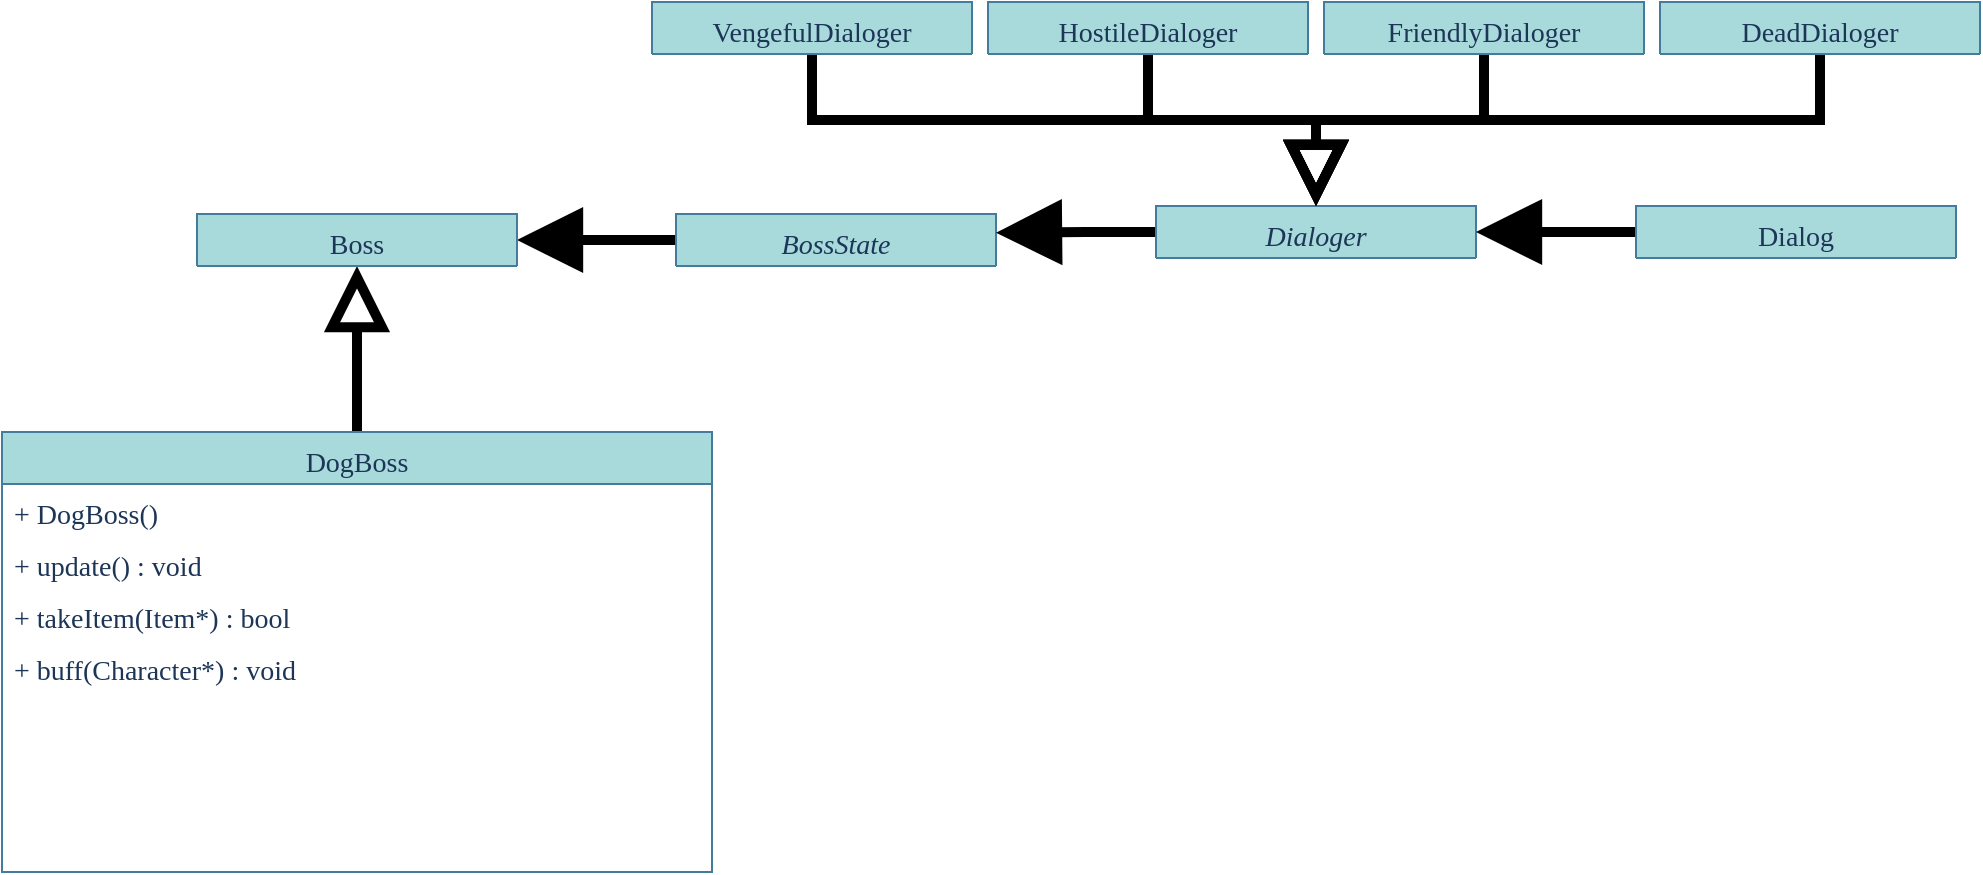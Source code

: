 <mxfile compressed="false" version="15.8.7" type="device">
  <diagram id="C5RBs43oDa-KdzZeNtuy" name="Page-1">
    <mxGraphModel dx="969" dy="746" grid="0" gridSize="10" guides="1" tooltips="1" connect="1" arrows="1" fold="1" page="0" pageScale="1" pageWidth="827" pageHeight="1169" background="none" math="0" shadow="0">
      <root>
        <mxCell id="WIyWlLk6GJQsqaUBKTNV-0" />
        <mxCell id="WIyWlLk6GJQsqaUBKTNV-1" parent="WIyWlLk6GJQsqaUBKTNV-0" />
        <mxCell id="-YjCPfjcMzY9ik9XaDa3-24" style="edgeStyle=orthogonalEdgeStyle;rounded=0;orthogonalLoop=1;jettySize=auto;html=1;exitX=0.5;exitY=0;exitDx=0;exitDy=0;entryX=0.5;entryY=1;entryDx=0;entryDy=0;endArrow=block;endFill=0;endSize=20;strokeWidth=5;" parent="WIyWlLk6GJQsqaUBKTNV-1" source="kBmjaqHGRVyOtR2lZKoP-0" target="-YjCPfjcMzY9ik9XaDa3-8" edge="1">
          <mxGeometry relative="1" as="geometry" />
        </mxCell>
        <mxCell id="kBmjaqHGRVyOtR2lZKoP-0" value="DogBoss" style="swimlane;fontStyle=0;align=center;verticalAlign=top;childLayout=stackLayout;horizontal=1;startSize=26;horizontalStack=0;resizeParent=1;resizeLast=0;collapsible=1;marginBottom=0;rounded=0;shadow=0;strokeWidth=1;fontSize=14;fontFamily=Fira Code;fillColor=#A8DADC;strokeColor=#457B9D;fontColor=#1D3557;" parent="WIyWlLk6GJQsqaUBKTNV-1" vertex="1">
          <mxGeometry x="-206" y="-123" width="355" height="220" as="geometry">
            <mxRectangle x="230" y="140" width="160" height="26" as="alternateBounds" />
          </mxGeometry>
        </mxCell>
        <mxCell id="kBmjaqHGRVyOtR2lZKoP-5" value="+ DogBoss()" style="text;align=left;verticalAlign=top;spacingLeft=4;spacingRight=4;overflow=hidden;rotatable=0;points=[[0,0.5],[1,0.5]];portConstraint=eastwest;fontSize=14;fontFamily=Fira Code;fontColor=#1D3557;" parent="kBmjaqHGRVyOtR2lZKoP-0" vertex="1">
          <mxGeometry y="26" width="355" height="26" as="geometry" />
        </mxCell>
        <mxCell id="lcFVytrIn0AduloStv7e-2" value="+ update() : void" style="text;align=left;verticalAlign=top;spacingLeft=4;spacingRight=4;overflow=hidden;rotatable=0;points=[[0,0.5],[1,0.5]];portConstraint=eastwest;fontSize=14;fontFamily=Fira Code;fontColor=#1D3557;fontStyle=0;" parent="kBmjaqHGRVyOtR2lZKoP-0" vertex="1">
          <mxGeometry y="52" width="355" height="26" as="geometry" />
        </mxCell>
        <mxCell id="lcFVytrIn0AduloStv7e-4" value="+ takeItem(Item*) : bool" style="text;align=left;verticalAlign=top;spacingLeft=4;spacingRight=4;overflow=hidden;rotatable=0;points=[[0,0.5],[1,0.5]];portConstraint=eastwest;fontSize=14;fontFamily=Fira Code;fontColor=#1D3557;fontStyle=0;" parent="kBmjaqHGRVyOtR2lZKoP-0" vertex="1">
          <mxGeometry y="78" width="355" height="26" as="geometry" />
        </mxCell>
        <mxCell id="lcFVytrIn0AduloStv7e-3" value="+ buff(Character*) : void" style="text;align=left;verticalAlign=top;spacingLeft=4;spacingRight=4;overflow=hidden;rotatable=0;points=[[0,0.5],[1,0.5]];portConstraint=eastwest;fontSize=14;fontFamily=Fira Code;fontColor=#1D3557;fontStyle=0;" parent="kBmjaqHGRVyOtR2lZKoP-0" vertex="1">
          <mxGeometry y="104" width="355" height="26" as="geometry" />
        </mxCell>
        <mxCell id="kBmjaqHGRVyOtR2lZKoP-42" value="" style="endArrow=block;endFill=1;endSize=20;html=1;rounded=0;edgeStyle=orthogonalEdgeStyle;strokeWidth=5;exitX=0;exitY=0.5;exitDx=0;exitDy=0;entryX=1;entryY=0.5;entryDx=0;entryDy=0;" parent="WIyWlLk6GJQsqaUBKTNV-1" source="kBmjaqHGRVyOtR2lZKoP-15" target="-YjCPfjcMzY9ik9XaDa3-8" edge="1">
          <mxGeometry width="160" relative="1" as="geometry">
            <mxPoint x="511" y="-386.59" as="sourcePoint" />
            <mxPoint x="146" y="-533" as="targetPoint" />
          </mxGeometry>
        </mxCell>
        <mxCell id="kBmjaqHGRVyOtR2lZKoP-15" value="BossState" style="swimlane;fontStyle=2;align=center;verticalAlign=top;childLayout=stackLayout;horizontal=1;startSize=26;horizontalStack=0;resizeParent=1;resizeLast=0;collapsible=1;marginBottom=0;rounded=0;shadow=0;strokeWidth=1;fontSize=14;fontFamily=Fira Code;fillColor=#A8DADC;strokeColor=#457B9D;fontColor=#1D3557;" parent="WIyWlLk6GJQsqaUBKTNV-1" vertex="1" collapsed="1">
          <mxGeometry x="131" y="-232" width="160" height="26" as="geometry">
            <mxRectangle x="757" y="-632" width="448" height="400" as="alternateBounds" />
          </mxGeometry>
        </mxCell>
        <mxCell id="lcFVytrIn0AduloStv7e-6" value="+ Type : enum = {Hostile, Vengeful, Friendly, Dead}" style="text;align=left;verticalAlign=top;spacingLeft=4;spacingRight=4;overflow=hidden;rotatable=0;points=[[0,0.5],[1,0.5]];portConstraint=eastwest;fontSize=14;fontFamily=Fira Code;fontColor=#1D3557;" parent="kBmjaqHGRVyOtR2lZKoP-15" vertex="1">
          <mxGeometry y="26" width="160" height="26" as="geometry" />
        </mxCell>
        <mxCell id="lcFVytrIn0AduloStv7e-8" value="# dialoger : Dialoger*" style="text;align=left;verticalAlign=top;spacingLeft=4;spacingRight=4;overflow=hidden;rotatable=0;points=[[0,0.5],[1,0.5]];portConstraint=eastwest;fontSize=14;fontFamily=Fira Code;fontColor=#1D3557;" parent="kBmjaqHGRVyOtR2lZKoP-15" vertex="1">
          <mxGeometry y="52" width="160" height="26" as="geometry" />
        </mxCell>
        <mxCell id="lcFVytrIn0AduloStv7e-9" value="# dialog : Dialog*" style="text;align=left;verticalAlign=top;spacingLeft=4;spacingRight=4;overflow=hidden;rotatable=0;points=[[0,0.5],[1,0.5]];portConstraint=eastwest;fontSize=14;fontFamily=Fira Code;fontColor=#1D3557;" parent="kBmjaqHGRVyOtR2lZKoP-15" vertex="1">
          <mxGeometry y="78" width="160" height="26" as="geometry" />
        </mxCell>
        <mxCell id="lcFVytrIn0AduloStv7e-5" value="" style="line;html=1;strokeWidth=1;align=left;verticalAlign=middle;spacingTop=-1;spacingLeft=3;spacingRight=3;rotatable=0;labelPosition=right;points=[];portConstraint=eastwest;fontSize=14;fontFamily=Fira Code;labelBackgroundColor=#F1FAEE;fillColor=#A8DADC;strokeColor=#457B9D;fontColor=#1D3557;" parent="kBmjaqHGRVyOtR2lZKoP-15" vertex="1">
          <mxGeometry y="104" width="160" height="8" as="geometry" />
        </mxCell>
        <mxCell id="kBmjaqHGRVyOtR2lZKoP-16" value="+ BossState(Type)" style="text;align=left;verticalAlign=top;spacingLeft=4;spacingRight=4;overflow=hidden;rotatable=0;points=[[0,0.5],[1,0.5]];portConstraint=eastwest;fontSize=14;fontFamily=Fira Code;fontColor=#1D3557;" parent="kBmjaqHGRVyOtR2lZKoP-15" vertex="1">
          <mxGeometry y="112" width="160" height="26" as="geometry" />
        </mxCell>
        <mxCell id="kBmjaqHGRVyOtR2lZKoP-17" value="+ ~BossState()" style="text;align=left;verticalAlign=top;spacingLeft=4;spacingRight=4;overflow=hidden;rotatable=0;points=[[0,0.5],[1,0.5]];portConstraint=eastwest;fontSize=14;fontFamily=Fira Code;fontColor=#1D3557;fontStyle=2" parent="kBmjaqHGRVyOtR2lZKoP-15" vertex="1">
          <mxGeometry y="138" width="160" height="26" as="geometry" />
        </mxCell>
        <mxCell id="kBmjaqHGRVyOtR2lZKoP-19" value="+ attack(Character*) : bool" style="text;align=left;verticalAlign=top;spacingLeft=4;spacingRight=4;overflow=hidden;rotatable=0;points=[[0,0.5],[1,0.5]];portConstraint=eastwest;fontSize=14;fontFamily=Fira Code;fontColor=#1D3557;fontStyle=2" parent="kBmjaqHGRVyOtR2lZKoP-15" vertex="1">
          <mxGeometry y="164" width="160" height="26" as="geometry" />
        </mxCell>
        <mxCell id="U8TSZ5BFKTzv4JTzCLFV-6" value="+ transmogrify(Character*) : void" style="text;align=left;verticalAlign=top;spacingLeft=4;spacingRight=4;overflow=hidden;rotatable=0;points=[[0,0.5],[1,0.5]];portConstraint=eastwest;fontSize=14;fontFamily=Fira Code;fontColor=#1D3557;fontStyle=2" parent="kBmjaqHGRVyOtR2lZKoP-15" vertex="1">
          <mxGeometry y="190" width="160" height="26" as="geometry" />
        </mxCell>
        <mxCell id="-YjCPfjcMzY9ik9XaDa3-0" value="+ takeItem(Item*) : bool" style="text;align=left;verticalAlign=top;spacingLeft=4;spacingRight=4;overflow=hidden;rotatable=0;points=[[0,0.5],[1,0.5]];portConstraint=eastwest;fontSize=14;fontFamily=Fira Code;fontColor=#1D3557;fontStyle=2" parent="kBmjaqHGRVyOtR2lZKoP-15" vertex="1">
          <mxGeometry y="216" width="160" height="26" as="geometry" />
        </mxCell>
        <mxCell id="kBmjaqHGRVyOtR2lZKoP-18" value="+ response() : void" style="text;align=left;verticalAlign=top;spacingLeft=4;spacingRight=4;overflow=hidden;rotatable=0;points=[[0,0.5],[1,0.5]];portConstraint=eastwest;fontSize=14;fontFamily=Fira Code;fontColor=#1D3557;fontStyle=2" parent="kBmjaqHGRVyOtR2lZKoP-15" vertex="1">
          <mxGeometry y="242" width="160" height="26" as="geometry" />
        </mxCell>
        <mxCell id="kBmjaqHGRVyOtR2lZKoP-20" value="+ getDescription() : void" style="text;align=left;verticalAlign=top;spacingLeft=4;spacingRight=4;overflow=hidden;rotatable=0;points=[[0,0.5],[1,0.5]];portConstraint=eastwest;fontSize=14;fontFamily=Fira Code;fontColor=#1D3557;fontStyle=2" parent="kBmjaqHGRVyOtR2lZKoP-15" vertex="1">
          <mxGeometry y="268" width="160" height="26" as="geometry" />
        </mxCell>
        <mxCell id="lcFVytrIn0AduloStv7e-7" value="+ printState() : void" style="text;align=left;verticalAlign=top;spacingLeft=4;spacingRight=4;overflow=hidden;rotatable=0;points=[[0,0.5],[1,0.5]];portConstraint=eastwest;fontSize=14;fontFamily=Fira Code;fontColor=#1D3557;fontStyle=2" parent="kBmjaqHGRVyOtR2lZKoP-15" vertex="1">
          <mxGeometry y="294" width="160" height="26" as="geometry" />
        </mxCell>
        <mxCell id="-YjCPfjcMzY9ik9XaDa3-8" value="Boss" style="swimlane;fontStyle=0;align=center;verticalAlign=top;childLayout=stackLayout;horizontal=1;startSize=26;horizontalStack=0;resizeParent=1;resizeLast=0;collapsible=1;marginBottom=0;shadow=0;strokeWidth=1;fontSize=14;fontFamily=Fira Code;fillColor=#A8DADC;strokeColor=#457B9D;fontColor=#1D3557;" parent="WIyWlLk6GJQsqaUBKTNV-1" vertex="1" collapsed="1">
          <mxGeometry x="-108.5" y="-232" width="160" height="26" as="geometry">
            <mxRectangle x="-206" y="-632" width="355" height="433" as="alternateBounds" />
          </mxGeometry>
        </mxCell>
        <mxCell id="-YjCPfjcMzY9ik9XaDa3-9" value="- state : BossState*" style="text;align=left;verticalAlign=top;spacingLeft=4;spacingRight=4;overflow=hidden;rotatable=0;points=[[0,0.5],[1,0.5]];portConstraint=eastwest;fontSize=14;fontFamily=Fira Code;fontColor=#1D3557;" parent="-YjCPfjcMzY9ik9XaDa3-8" vertex="1">
          <mxGeometry y="26" width="160" height="26" as="geometry" />
        </mxCell>
        <mxCell id="-YjCPfjcMzY9ik9XaDa3-11" value="" style="line;html=1;strokeWidth=1;align=left;verticalAlign=middle;spacingTop=-1;spacingLeft=3;spacingRight=3;rotatable=0;labelPosition=right;points=[];portConstraint=eastwest;fontSize=14;fontFamily=Fira Code;labelBackgroundColor=#F1FAEE;fillColor=#A8DADC;strokeColor=#457B9D;fontColor=#1D3557;" parent="-YjCPfjcMzY9ik9XaDa3-8" vertex="1">
          <mxGeometry y="52" width="160" height="8" as="geometry" />
        </mxCell>
        <mxCell id="-YjCPfjcMzY9ik9XaDa3-12" value="+ Boss()" style="text;align=left;verticalAlign=top;spacingLeft=4;spacingRight=4;overflow=hidden;rotatable=0;points=[[0,0.5],[1,0.5]];portConstraint=eastwest;fontSize=14;fontFamily=Fira Code;fontColor=#1D3557;" parent="-YjCPfjcMzY9ik9XaDa3-8" vertex="1">
          <mxGeometry y="60" width="160" height="26" as="geometry" />
        </mxCell>
        <mxCell id="-YjCPfjcMzY9ik9XaDa3-13" value="+ Boss(string)" style="text;align=left;verticalAlign=top;spacingLeft=4;spacingRight=4;overflow=hidden;rotatable=0;points=[[0,0.5],[1,0.5]];portConstraint=eastwest;fontSize=14;fontFamily=Fira Code;fontColor=#1D3557;" parent="-YjCPfjcMzY9ik9XaDa3-8" vertex="1">
          <mxGeometry y="86" width="160" height="26" as="geometry" />
        </mxCell>
        <mxCell id="-YjCPfjcMzY9ik9XaDa3-14" value="+ ~Boss()" style="text;align=left;verticalAlign=top;spacingLeft=4;spacingRight=4;overflow=hidden;rotatable=0;points=[[0,0.5],[1,0.5]];portConstraint=eastwest;fontSize=14;fontFamily=Fira Code;fontColor=#1D3557;fontStyle=2;" parent="-YjCPfjcMzY9ik9XaDa3-8" vertex="1">
          <mxGeometry y="112" width="160" height="26" as="geometry" />
        </mxCell>
        <mxCell id="-YjCPfjcMzY9ik9XaDa3-17" value="+ update() : void" style="text;align=left;verticalAlign=top;spacingLeft=4;spacingRight=4;overflow=hidden;rotatable=0;points=[[0,0.5],[1,0.5]];portConstraint=eastwest;fontSize=14;fontFamily=Fira Code;fontColor=#1D3557;fontStyle=2;" parent="-YjCPfjcMzY9ik9XaDa3-8" vertex="1">
          <mxGeometry y="138" width="160" height="26" as="geometry" />
        </mxCell>
        <mxCell id="lcFVytrIn0AduloStv7e-0" value="+ attack(Character*) : void" style="text;align=left;verticalAlign=top;spacingLeft=4;spacingRight=4;overflow=hidden;rotatable=0;points=[[0,0.5],[1,0.5]];portConstraint=eastwest;fontSize=14;fontFamily=Fira Code;fontColor=#1D3557;fontStyle=0;" parent="-YjCPfjcMzY9ik9XaDa3-8" vertex="1">
          <mxGeometry y="164" width="160" height="26" as="geometry" />
        </mxCell>
        <mxCell id="-YjCPfjcMzY9ik9XaDa3-15" value="+ transmogrify(Character*) : void" style="text;align=left;verticalAlign=top;spacingLeft=4;spacingRight=4;overflow=hidden;rotatable=0;points=[[0,0.5],[1,0.5]];portConstraint=eastwest;fontSize=14;fontFamily=Fira Code;fontColor=#1D3557;fontStyle=0;" parent="-YjCPfjcMzY9ik9XaDa3-8" vertex="1">
          <mxGeometry y="190" width="160" height="26" as="geometry" />
        </mxCell>
        <mxCell id="-YjCPfjcMzY9ik9XaDa3-16" value="+ response() : void" style="text;align=left;verticalAlign=top;spacingLeft=4;spacingRight=4;overflow=hidden;rotatable=0;points=[[0,0.5],[1,0.5]];portConstraint=eastwest;fontSize=14;fontFamily=Fira Code;fontColor=#1D3557;fontStyle=0;" parent="-YjCPfjcMzY9ik9XaDa3-8" vertex="1">
          <mxGeometry y="216" width="160" height="26" as="geometry" />
        </mxCell>
        <mxCell id="-YjCPfjcMzY9ik9XaDa3-20" value="+ getDescription() : void" style="text;align=left;verticalAlign=top;spacingLeft=4;spacingRight=4;overflow=hidden;rotatable=0;points=[[0,0.5],[1,0.5]];portConstraint=eastwest;fontSize=14;fontFamily=Fira Code;fontColor=#1D3557;" parent="-YjCPfjcMzY9ik9XaDa3-8" vertex="1">
          <mxGeometry y="242" width="160" height="26" as="geometry" />
        </mxCell>
        <mxCell id="lcFVytrIn0AduloStv7e-1" value="+ isFriendly() : bool" style="text;align=left;verticalAlign=top;spacingLeft=4;spacingRight=4;overflow=hidden;rotatable=0;points=[[0,0.5],[1,0.5]];portConstraint=eastwest;fontSize=14;fontFamily=Fira Code;fontColor=#1D3557;" parent="-YjCPfjcMzY9ik9XaDa3-8" vertex="1">
          <mxGeometry y="268" width="160" height="26" as="geometry" />
        </mxCell>
        <mxCell id="-YjCPfjcMzY9ik9XaDa3-18" value="+ buff(Character*) : void" style="text;align=left;verticalAlign=top;spacingLeft=4;spacingRight=4;overflow=hidden;rotatable=0;points=[[0,0.5],[1,0.5]];portConstraint=eastwest;fontSize=14;fontFamily=Fira Code;fontColor=#1D3557;fontStyle=2;" parent="-YjCPfjcMzY9ik9XaDa3-8" vertex="1">
          <mxGeometry y="294" width="160" height="26" as="geometry" />
        </mxCell>
        <mxCell id="-YjCPfjcMzY9ik9XaDa3-19" value="+ getState() : BossState*" style="text;align=left;verticalAlign=top;spacingLeft=4;spacingRight=4;overflow=hidden;rotatable=0;points=[[0,0.5],[1,0.5]];portConstraint=eastwest;fontSize=14;fontFamily=Fira Code;fontColor=#1D3557;" parent="-YjCPfjcMzY9ik9XaDa3-8" vertex="1">
          <mxGeometry y="320" width="160" height="26" as="geometry" />
        </mxCell>
        <mxCell id="-YjCPfjcMzY9ik9XaDa3-21" value="+ setState(BossState*) : void" style="text;align=left;verticalAlign=top;spacingLeft=4;spacingRight=4;overflow=hidden;rotatable=0;points=[[0,0.5],[1,0.5]];portConstraint=eastwest;fontSize=14;fontFamily=Fira Code;fontColor=#1D3557;" parent="-YjCPfjcMzY9ik9XaDa3-8" vertex="1">
          <mxGeometry y="346" width="160" height="26" as="geometry" />
        </mxCell>
        <mxCell id="-YjCPfjcMzY9ik9XaDa3-22" value="+ viewState() : void" style="text;align=left;verticalAlign=top;spacingLeft=4;spacingRight=4;overflow=hidden;rotatable=0;points=[[0,0.5],[1,0.5]];portConstraint=eastwest;fontSize=14;fontFamily=Fira Code;fontColor=#1D3557;" parent="-YjCPfjcMzY9ik9XaDa3-8" vertex="1">
          <mxGeometry y="372" width="160" height="26" as="geometry" />
        </mxCell>
        <mxCell id="DnLK7iH7IJfS8Dze8Byu-5" style="edgeStyle=orthogonalEdgeStyle;rounded=0;orthogonalLoop=1;jettySize=auto;html=1;exitX=0;exitY=0.5;exitDx=0;exitDy=0;entryX=1;entryY=0.362;entryDx=0;entryDy=0;entryPerimeter=0;strokeWidth=5;endSize=20;endArrow=block;endFill=1;" edge="1" parent="WIyWlLk6GJQsqaUBKTNV-1" source="J74NwuAcHYbPr4e3c7rj-1" target="U8TSZ5BFKTzv4JTzCLFV-6">
          <mxGeometry relative="1" as="geometry">
            <mxPoint x="1223.448" y="-432.172" as="targetPoint" />
          </mxGeometry>
        </mxCell>
        <mxCell id="J74NwuAcHYbPr4e3c7rj-1" value="Dialoger" style="swimlane;fontStyle=2;align=center;verticalAlign=top;childLayout=stackLayout;horizontal=1;startSize=26;horizontalStack=0;resizeParent=1;resizeLast=0;collapsible=1;marginBottom=0;rounded=0;shadow=0;strokeWidth=1;fontSize=14;fontFamily=Fira Code;fillColor=#A8DADC;strokeColor=#457B9D;fontColor=#1D3557;" parent="WIyWlLk6GJQsqaUBKTNV-1" vertex="1" collapsed="1">
          <mxGeometry x="371" y="-236" width="160" height="26" as="geometry">
            <mxRectangle x="1337.5" y="-632" width="316" height="400" as="alternateBounds" />
          </mxGeometry>
        </mxCell>
        <mxCell id="J74NwuAcHYbPr4e3c7rj-7" value="+ ~Dialoger()" style="text;align=left;verticalAlign=top;spacingLeft=4;spacingRight=4;overflow=hidden;rotatable=0;points=[[0,0.5],[1,0.5]];portConstraint=eastwest;fontSize=14;fontFamily=Fira Code;fontColor=#1D3557;fontStyle=2" parent="J74NwuAcHYbPr4e3c7rj-1" vertex="1">
          <mxGeometry y="26" width="160" height="26" as="geometry" />
        </mxCell>
        <mxCell id="DnLK7iH7IJfS8Dze8Byu-0" value="+ get() : const vector&lt;const char*&gt;" style="text;align=left;verticalAlign=top;spacingLeft=4;spacingRight=4;overflow=hidden;rotatable=0;points=[[0,0.5],[1,0.5]];portConstraint=eastwest;fontSize=14;fontFamily=Fira Code;fontColor=#1D3557;fontStyle=2" vertex="1" parent="J74NwuAcHYbPr4e3c7rj-1">
          <mxGeometry y="52" width="160" height="26" as="geometry" />
        </mxCell>
        <mxCell id="DnLK7iH7IJfS8Dze8Byu-6" style="edgeStyle=orthogonalEdgeStyle;rounded=0;orthogonalLoop=1;jettySize=auto;html=1;exitX=0;exitY=0.5;exitDx=0;exitDy=0;entryX=1;entryY=0.5;entryDx=0;entryDy=0;endArrow=block;endFill=1;endSize=20;strokeWidth=5;" edge="1" parent="WIyWlLk6GJQsqaUBKTNV-1" source="DnLK7iH7IJfS8Dze8Byu-1" target="J74NwuAcHYbPr4e3c7rj-1">
          <mxGeometry relative="1" as="geometry" />
        </mxCell>
        <mxCell id="DnLK7iH7IJfS8Dze8Byu-1" value="Dialog" style="swimlane;fontStyle=0;align=center;verticalAlign=top;childLayout=stackLayout;horizontal=1;startSize=26;horizontalStack=0;resizeParent=1;resizeLast=0;collapsible=1;marginBottom=0;rounded=0;shadow=0;strokeWidth=1;fontSize=14;fontFamily=Fira Code;fillColor=#A8DADC;strokeColor=#457B9D;fontColor=#1D3557;" vertex="1" collapsed="1" parent="WIyWlLk6GJQsqaUBKTNV-1">
          <mxGeometry x="611" y="-236" width="160" height="26" as="geometry">
            <mxRectangle x="1727" y="-632" width="316" height="400" as="alternateBounds" />
          </mxGeometry>
        </mxCell>
        <mxCell id="DnLK7iH7IJfS8Dze8Byu-2" value="+ ~Dialog()" style="text;align=left;verticalAlign=top;spacingLeft=4;spacingRight=4;overflow=hidden;rotatable=0;points=[[0,0.5],[1,0.5]];portConstraint=eastwest;fontSize=14;fontFamily=Fira Code;fontColor=#1D3557;fontStyle=2" vertex="1" parent="DnLK7iH7IJfS8Dze8Byu-1">
          <mxGeometry y="26" width="160" height="26" as="geometry" />
        </mxCell>
        <mxCell id="DnLK7iH7IJfS8Dze8Byu-3" value="+ response(Dialoger*) : void" style="text;align=left;verticalAlign=top;spacingLeft=4;spacingRight=4;overflow=hidden;rotatable=0;points=[[0,0.5],[1,0.5]];portConstraint=eastwest;fontSize=14;fontFamily=Fira Code;fontColor=#1D3557;fontStyle=0" vertex="1" parent="DnLK7iH7IJfS8Dze8Byu-1">
          <mxGeometry y="52" width="160" height="26" as="geometry" />
        </mxCell>
        <mxCell id="DnLK7iH7IJfS8Dze8Byu-73" style="edgeStyle=orthogonalEdgeStyle;rounded=0;orthogonalLoop=1;jettySize=auto;html=1;exitX=0.5;exitY=1;exitDx=0;exitDy=0;entryX=0.5;entryY=0;entryDx=0;entryDy=0;endArrow=block;endFill=0;endSize=20;strokeWidth=5;" edge="1" parent="WIyWlLk6GJQsqaUBKTNV-1" source="DnLK7iH7IJfS8Dze8Byu-52" target="J74NwuAcHYbPr4e3c7rj-1">
          <mxGeometry relative="1" as="geometry" />
        </mxCell>
        <mxCell id="DnLK7iH7IJfS8Dze8Byu-52" value="VengefulDialoger" style="swimlane;fontStyle=0;align=center;verticalAlign=top;childLayout=stackLayout;horizontal=1;startSize=26;horizontalStack=0;resizeParent=1;resizeLast=0;collapsible=1;marginBottom=0;rounded=0;shadow=0;strokeWidth=1;fontSize=14;fontFamily=Fira Code;fillColor=#A8DADC;strokeColor=#457B9D;fontColor=#1D3557;" vertex="1" collapsed="1" parent="WIyWlLk6GJQsqaUBKTNV-1">
          <mxGeometry x="119" y="-338" width="160" height="26" as="geometry">
            <mxRectangle x="-34" y="-456" width="350" height="118" as="alternateBounds" />
          </mxGeometry>
        </mxCell>
        <mxCell id="DnLK7iH7IJfS8Dze8Byu-53" value="- dialog : const vector&lt;const char*&gt;" style="text;align=left;verticalAlign=top;spacingLeft=4;spacingRight=4;overflow=hidden;rotatable=0;points=[[0,0.5],[1,0.5]];portConstraint=eastwest;fontSize=14;fontFamily=Fira Code;fontColor=#1D3557;" vertex="1" parent="DnLK7iH7IJfS8Dze8Byu-52">
          <mxGeometry y="26" width="160" height="26" as="geometry" />
        </mxCell>
        <mxCell id="DnLK7iH7IJfS8Dze8Byu-54" value="" style="line;html=1;strokeWidth=1;align=left;verticalAlign=middle;spacingTop=-1;spacingLeft=3;spacingRight=3;rotatable=0;labelPosition=right;points=[];portConstraint=eastwest;fontSize=14;fontFamily=Fira Code;labelBackgroundColor=#F1FAEE;fillColor=#A8DADC;strokeColor=#457B9D;fontColor=#1D3557;" vertex="1" parent="DnLK7iH7IJfS8Dze8Byu-52">
          <mxGeometry y="52" width="160" height="8" as="geometry" />
        </mxCell>
        <mxCell id="DnLK7iH7IJfS8Dze8Byu-55" value="+ VengefulDialoger()" style="text;align=left;verticalAlign=top;spacingLeft=4;spacingRight=4;overflow=hidden;rotatable=0;points=[[0,0.5],[1,0.5]];portConstraint=eastwest;fontSize=14;fontFamily=Fira Code;fontColor=#1D3557;" vertex="1" parent="DnLK7iH7IJfS8Dze8Byu-52">
          <mxGeometry y="60" width="160" height="26" as="geometry" />
        </mxCell>
        <mxCell id="DnLK7iH7IJfS8Dze8Byu-56" value="+ get() : const vector&lt;const char*&gt;" style="text;align=left;verticalAlign=top;spacingLeft=4;spacingRight=4;overflow=hidden;rotatable=0;points=[[0,0.5],[1,0.5]];portConstraint=eastwest;fontSize=14;fontFamily=Fira Code;fontColor=#1D3557;fontStyle=0" vertex="1" parent="DnLK7iH7IJfS8Dze8Byu-52">
          <mxGeometry y="86" width="160" height="26" as="geometry" />
        </mxCell>
        <mxCell id="DnLK7iH7IJfS8Dze8Byu-74" style="edgeStyle=orthogonalEdgeStyle;rounded=0;orthogonalLoop=1;jettySize=auto;html=1;exitX=0.5;exitY=1;exitDx=0;exitDy=0;entryX=0.5;entryY=0;entryDx=0;entryDy=0;endArrow=block;endFill=0;endSize=20;strokeWidth=5;" edge="1" parent="WIyWlLk6GJQsqaUBKTNV-1" source="DnLK7iH7IJfS8Dze8Byu-57" target="J74NwuAcHYbPr4e3c7rj-1">
          <mxGeometry relative="1" as="geometry" />
        </mxCell>
        <mxCell id="DnLK7iH7IJfS8Dze8Byu-57" value="HostileDialoger" style="swimlane;fontStyle=0;align=center;verticalAlign=top;childLayout=stackLayout;horizontal=1;startSize=26;horizontalStack=0;resizeParent=1;resizeLast=0;collapsible=1;marginBottom=0;rounded=0;shadow=0;strokeWidth=1;fontSize=14;fontFamily=Fira Code;fillColor=#A8DADC;strokeColor=#457B9D;fontColor=#1D3557;" vertex="1" collapsed="1" parent="WIyWlLk6GJQsqaUBKTNV-1">
          <mxGeometry x="287" y="-338" width="160" height="26" as="geometry">
            <mxRectangle x="393" y="-525" width="350" height="113" as="alternateBounds" />
          </mxGeometry>
        </mxCell>
        <mxCell id="DnLK7iH7IJfS8Dze8Byu-58" value="- dialog : const vector&lt;const char*&gt;" style="text;align=left;verticalAlign=top;spacingLeft=4;spacingRight=4;overflow=hidden;rotatable=0;points=[[0,0.5],[1,0.5]];portConstraint=eastwest;fontSize=14;fontFamily=Fira Code;fontColor=#1D3557;" vertex="1" parent="DnLK7iH7IJfS8Dze8Byu-57">
          <mxGeometry y="26" width="160" height="26" as="geometry" />
        </mxCell>
        <mxCell id="DnLK7iH7IJfS8Dze8Byu-59" value="" style="line;html=1;strokeWidth=1;align=left;verticalAlign=middle;spacingTop=-1;spacingLeft=3;spacingRight=3;rotatable=0;labelPosition=right;points=[];portConstraint=eastwest;fontSize=14;fontFamily=Fira Code;labelBackgroundColor=#F1FAEE;fillColor=#A8DADC;strokeColor=#457B9D;fontColor=#1D3557;" vertex="1" parent="DnLK7iH7IJfS8Dze8Byu-57">
          <mxGeometry y="52" width="160" height="8" as="geometry" />
        </mxCell>
        <mxCell id="DnLK7iH7IJfS8Dze8Byu-60" value="+ HostileDialoger()" style="text;align=left;verticalAlign=top;spacingLeft=4;spacingRight=4;overflow=hidden;rotatable=0;points=[[0,0.5],[1,0.5]];portConstraint=eastwest;fontSize=14;fontFamily=Fira Code;fontColor=#1D3557;" vertex="1" parent="DnLK7iH7IJfS8Dze8Byu-57">
          <mxGeometry y="60" width="160" height="26" as="geometry" />
        </mxCell>
        <mxCell id="DnLK7iH7IJfS8Dze8Byu-61" value="+ get() : const vector&lt;const char*&gt;" style="text;align=left;verticalAlign=top;spacingLeft=4;spacingRight=4;overflow=hidden;rotatable=0;points=[[0,0.5],[1,0.5]];portConstraint=eastwest;fontSize=14;fontFamily=Fira Code;fontColor=#1D3557;fontStyle=0" vertex="1" parent="DnLK7iH7IJfS8Dze8Byu-57">
          <mxGeometry y="86" width="160" height="26" as="geometry" />
        </mxCell>
        <mxCell id="DnLK7iH7IJfS8Dze8Byu-75" style="edgeStyle=orthogonalEdgeStyle;rounded=0;orthogonalLoop=1;jettySize=auto;html=1;exitX=0.5;exitY=1;exitDx=0;exitDy=0;endArrow=block;endFill=0;endSize=20;strokeWidth=5;entryX=0.5;entryY=0;entryDx=0;entryDy=0;" edge="1" parent="WIyWlLk6GJQsqaUBKTNV-1" source="DnLK7iH7IJfS8Dze8Byu-62" target="J74NwuAcHYbPr4e3c7rj-1">
          <mxGeometry relative="1" as="geometry">
            <mxPoint x="492" y="-255" as="targetPoint" />
          </mxGeometry>
        </mxCell>
        <mxCell id="DnLK7iH7IJfS8Dze8Byu-62" value="FriendlyDialoger" style="swimlane;fontStyle=0;align=center;verticalAlign=top;childLayout=stackLayout;horizontal=1;startSize=26;horizontalStack=0;resizeParent=1;resizeLast=0;collapsible=1;marginBottom=0;rounded=0;shadow=0;strokeWidth=1;fontSize=14;fontFamily=Fira Code;fillColor=#A8DADC;strokeColor=#457B9D;fontColor=#1D3557;" vertex="1" collapsed="1" parent="WIyWlLk6GJQsqaUBKTNV-1">
          <mxGeometry x="455" y="-338" width="160" height="26" as="geometry">
            <mxRectangle x="1021" y="-632" width="350" height="220" as="alternateBounds" />
          </mxGeometry>
        </mxCell>
        <mxCell id="DnLK7iH7IJfS8Dze8Byu-63" value="- dialog : const vector&lt;const char*&gt;" style="text;align=left;verticalAlign=top;spacingLeft=4;spacingRight=4;overflow=hidden;rotatable=0;points=[[0,0.5],[1,0.5]];portConstraint=eastwest;fontSize=14;fontFamily=Fira Code;fontColor=#1D3557;" vertex="1" parent="DnLK7iH7IJfS8Dze8Byu-62">
          <mxGeometry y="26" width="160" height="26" as="geometry" />
        </mxCell>
        <mxCell id="DnLK7iH7IJfS8Dze8Byu-64" value="" style="line;html=1;strokeWidth=1;align=left;verticalAlign=middle;spacingTop=-1;spacingLeft=3;spacingRight=3;rotatable=0;labelPosition=right;points=[];portConstraint=eastwest;fontSize=14;fontFamily=Fira Code;labelBackgroundColor=#F1FAEE;fillColor=#A8DADC;strokeColor=#457B9D;fontColor=#1D3557;" vertex="1" parent="DnLK7iH7IJfS8Dze8Byu-62">
          <mxGeometry y="52" width="160" height="8" as="geometry" />
        </mxCell>
        <mxCell id="DnLK7iH7IJfS8Dze8Byu-65" value="+ FriendlyDialoger()" style="text;align=left;verticalAlign=top;spacingLeft=4;spacingRight=4;overflow=hidden;rotatable=0;points=[[0,0.5],[1,0.5]];portConstraint=eastwest;fontSize=14;fontFamily=Fira Code;fontColor=#1D3557;" vertex="1" parent="DnLK7iH7IJfS8Dze8Byu-62">
          <mxGeometry y="60" width="160" height="26" as="geometry" />
        </mxCell>
        <mxCell id="DnLK7iH7IJfS8Dze8Byu-66" value="+ get() : const vector&lt;const char*&gt;" style="text;align=left;verticalAlign=top;spacingLeft=4;spacingRight=4;overflow=hidden;rotatable=0;points=[[0,0.5],[1,0.5]];portConstraint=eastwest;fontSize=14;fontFamily=Fira Code;fontColor=#1D3557;fontStyle=0" vertex="1" parent="DnLK7iH7IJfS8Dze8Byu-62">
          <mxGeometry y="86" width="160" height="26" as="geometry" />
        </mxCell>
        <mxCell id="DnLK7iH7IJfS8Dze8Byu-76" style="edgeStyle=orthogonalEdgeStyle;rounded=0;orthogonalLoop=1;jettySize=auto;html=1;exitX=0.5;exitY=1;exitDx=0;exitDy=0;entryX=0.5;entryY=0;entryDx=0;entryDy=0;endArrow=block;endFill=0;endSize=20;strokeWidth=5;" edge="1" parent="WIyWlLk6GJQsqaUBKTNV-1" source="DnLK7iH7IJfS8Dze8Byu-67" target="J74NwuAcHYbPr4e3c7rj-1">
          <mxGeometry relative="1" as="geometry" />
        </mxCell>
        <mxCell id="DnLK7iH7IJfS8Dze8Byu-67" value="DeadDialoger" style="swimlane;fontStyle=0;align=center;verticalAlign=top;childLayout=stackLayout;horizontal=1;startSize=26;horizontalStack=0;resizeParent=1;resizeLast=0;collapsible=1;marginBottom=0;rounded=0;shadow=0;strokeWidth=1;fontSize=14;fontFamily=Fira Code;fillColor=#A8DADC;strokeColor=#457B9D;fontColor=#1D3557;" vertex="1" collapsed="1" parent="WIyWlLk6GJQsqaUBKTNV-1">
          <mxGeometry x="623" y="-338" width="160" height="26" as="geometry">
            <mxRectangle x="1993" y="-943" width="350" height="220" as="alternateBounds" />
          </mxGeometry>
        </mxCell>
        <mxCell id="DnLK7iH7IJfS8Dze8Byu-68" value="- dialog : const vector&lt;const char*&gt;" style="text;align=left;verticalAlign=top;spacingLeft=4;spacingRight=4;overflow=hidden;rotatable=0;points=[[0,0.5],[1,0.5]];portConstraint=eastwest;fontSize=14;fontFamily=Fira Code;fontColor=#1D3557;" vertex="1" parent="DnLK7iH7IJfS8Dze8Byu-67">
          <mxGeometry y="26" width="160" height="26" as="geometry" />
        </mxCell>
        <mxCell id="DnLK7iH7IJfS8Dze8Byu-69" value="" style="line;html=1;strokeWidth=1;align=left;verticalAlign=middle;spacingTop=-1;spacingLeft=3;spacingRight=3;rotatable=0;labelPosition=right;points=[];portConstraint=eastwest;fontSize=14;fontFamily=Fira Code;labelBackgroundColor=#F1FAEE;fillColor=#A8DADC;strokeColor=#457B9D;fontColor=#1D3557;" vertex="1" parent="DnLK7iH7IJfS8Dze8Byu-67">
          <mxGeometry y="52" width="160" height="8" as="geometry" />
        </mxCell>
        <mxCell id="DnLK7iH7IJfS8Dze8Byu-70" value="+ DeadDialoger()" style="text;align=left;verticalAlign=top;spacingLeft=4;spacingRight=4;overflow=hidden;rotatable=0;points=[[0,0.5],[1,0.5]];portConstraint=eastwest;fontSize=14;fontFamily=Fira Code;fontColor=#1D3557;" vertex="1" parent="DnLK7iH7IJfS8Dze8Byu-67">
          <mxGeometry y="60" width="160" height="26" as="geometry" />
        </mxCell>
        <mxCell id="DnLK7iH7IJfS8Dze8Byu-71" value="+ get() : const vector&lt;const char*&gt;" style="text;align=left;verticalAlign=top;spacingLeft=4;spacingRight=4;overflow=hidden;rotatable=0;points=[[0,0.5],[1,0.5]];portConstraint=eastwest;fontSize=14;fontFamily=Fira Code;fontColor=#1D3557;fontStyle=0" vertex="1" parent="DnLK7iH7IJfS8Dze8Byu-67">
          <mxGeometry y="86" width="160" height="26" as="geometry" />
        </mxCell>
      </root>
    </mxGraphModel>
  </diagram>
</mxfile>
